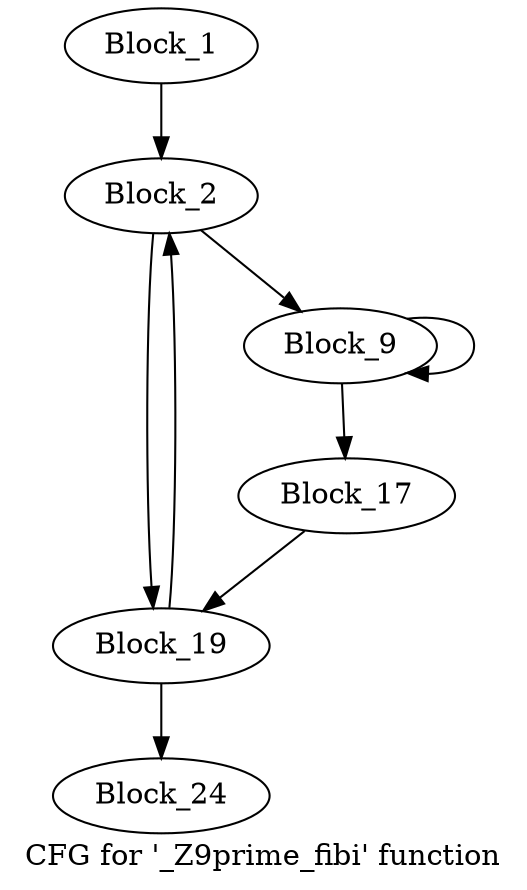digraph "CFG for '_Z9prime_fibi' function" {
	label="CFG for '_Z9prime_fibi' function";

	block_1 [label="Block_1"];
	block_1 -> block_2;
	block_2 [label="Block_2"];
	block_2:s0 -> block_19;
	block_2:s1 -> block_9;
	block_9 [label="Block_9"];
	block_9:s0 -> block_17;
	block_9:s1 -> block_9;
	block_17 [label="Block_17"];
	block_17 -> block_19;
	block_19 [label="Block_19"];
	block_19:s0 -> block_24;
	block_19:s1 -> block_2;
	block_24 [label="Block_24"];
}
